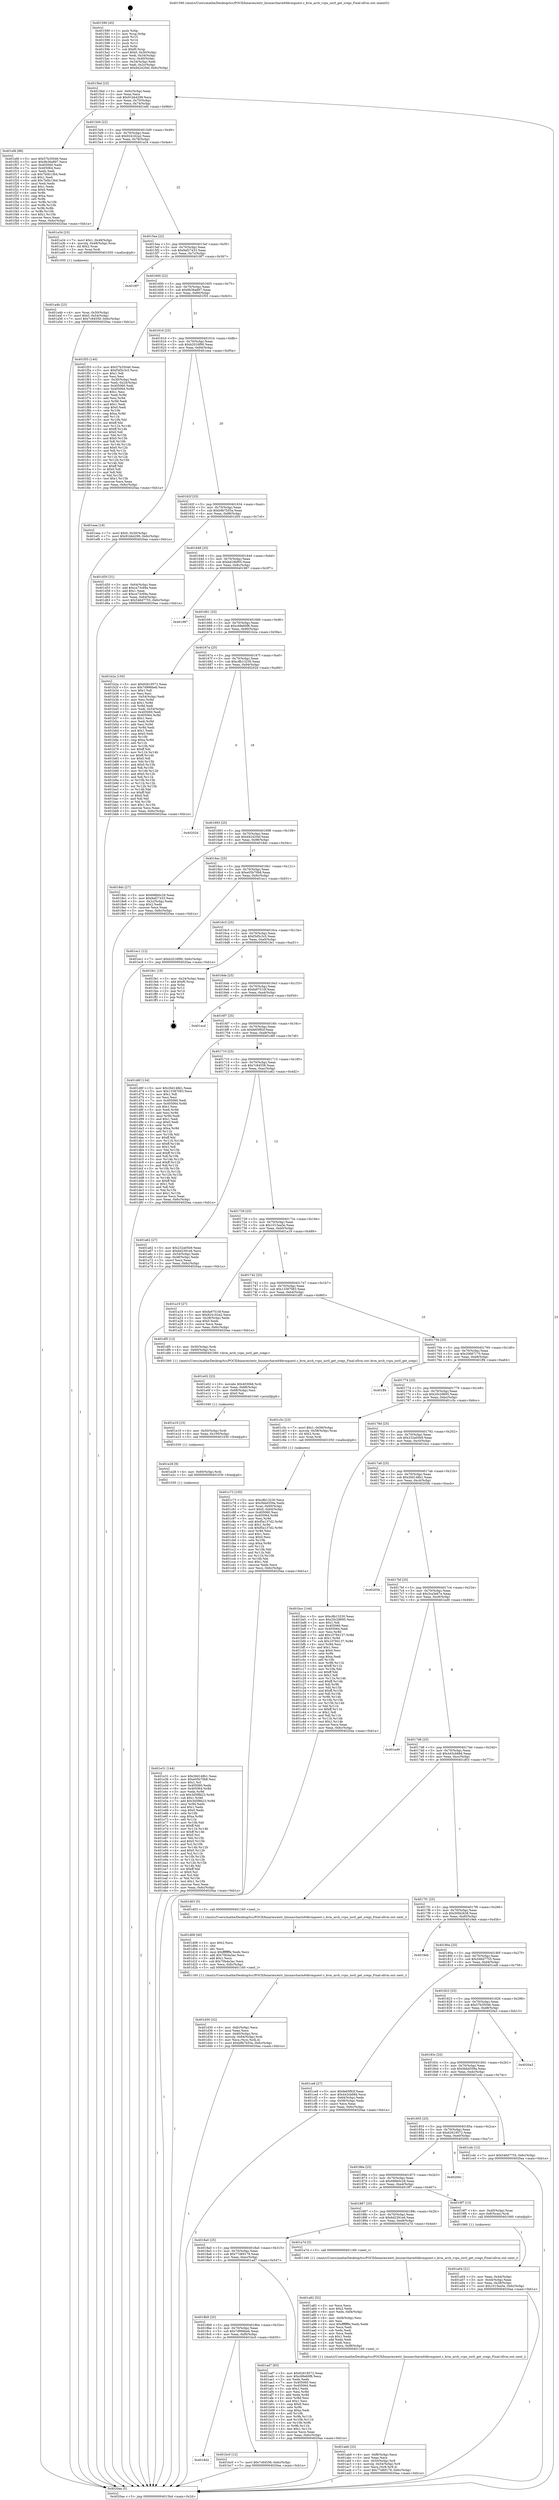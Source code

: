 digraph "0x401590" {
  label = "0x401590 (/mnt/c/Users/mathe/Desktop/tcc/POCII/binaries/extr_linuxarcharm64kvmguest.c_kvm_arch_vcpu_ioctl_get_sregs_Final-ollvm.out::main(0))"
  labelloc = "t"
  node[shape=record]

  Entry [label="",width=0.3,height=0.3,shape=circle,fillcolor=black,style=filled]
  "0x4015bd" [label="{
     0x4015bd [23]\l
     | [instrs]\l
     &nbsp;&nbsp;0x4015bd \<+3\>: mov -0x6c(%rbp),%eax\l
     &nbsp;&nbsp;0x4015c0 \<+2\>: mov %eax,%ecx\l
     &nbsp;&nbsp;0x4015c2 \<+6\>: sub $0x91bb4299,%ecx\l
     &nbsp;&nbsp;0x4015c8 \<+3\>: mov %eax,-0x70(%rbp)\l
     &nbsp;&nbsp;0x4015cb \<+3\>: mov %ecx,-0x74(%rbp)\l
     &nbsp;&nbsp;0x4015ce \<+6\>: je 0000000000401efd \<main+0x96d\>\l
  }"]
  "0x401efd" [label="{
     0x401efd [88]\l
     | [instrs]\l
     &nbsp;&nbsp;0x401efd \<+5\>: mov $0x57b35046,%eax\l
     &nbsp;&nbsp;0x401f02 \<+5\>: mov $0x9b36a897,%ecx\l
     &nbsp;&nbsp;0x401f07 \<+7\>: mov 0x405060,%edx\l
     &nbsp;&nbsp;0x401f0e \<+7\>: mov 0x405064,%esi\l
     &nbsp;&nbsp;0x401f15 \<+2\>: mov %edx,%edi\l
     &nbsp;&nbsp;0x401f17 \<+6\>: sub $0x7b0b13b4,%edi\l
     &nbsp;&nbsp;0x401f1d \<+3\>: sub $0x1,%edi\l
     &nbsp;&nbsp;0x401f20 \<+6\>: add $0x7b0b13b4,%edi\l
     &nbsp;&nbsp;0x401f26 \<+3\>: imul %edi,%edx\l
     &nbsp;&nbsp;0x401f29 \<+3\>: and $0x1,%edx\l
     &nbsp;&nbsp;0x401f2c \<+3\>: cmp $0x0,%edx\l
     &nbsp;&nbsp;0x401f2f \<+4\>: sete %r8b\l
     &nbsp;&nbsp;0x401f33 \<+3\>: cmp $0xa,%esi\l
     &nbsp;&nbsp;0x401f36 \<+4\>: setl %r9b\l
     &nbsp;&nbsp;0x401f3a \<+3\>: mov %r8b,%r10b\l
     &nbsp;&nbsp;0x401f3d \<+3\>: and %r9b,%r10b\l
     &nbsp;&nbsp;0x401f40 \<+3\>: xor %r9b,%r8b\l
     &nbsp;&nbsp;0x401f43 \<+3\>: or %r8b,%r10b\l
     &nbsp;&nbsp;0x401f46 \<+4\>: test $0x1,%r10b\l
     &nbsp;&nbsp;0x401f4a \<+3\>: cmovne %ecx,%eax\l
     &nbsp;&nbsp;0x401f4d \<+3\>: mov %eax,-0x6c(%rbp)\l
     &nbsp;&nbsp;0x401f50 \<+5\>: jmp 00000000004020aa \<main+0xb1a\>\l
  }"]
  "0x4015d4" [label="{
     0x4015d4 [22]\l
     | [instrs]\l
     &nbsp;&nbsp;0x4015d4 \<+5\>: jmp 00000000004015d9 \<main+0x49\>\l
     &nbsp;&nbsp;0x4015d9 \<+3\>: mov -0x70(%rbp),%eax\l
     &nbsp;&nbsp;0x4015dc \<+5\>: sub $0x924162a2,%eax\l
     &nbsp;&nbsp;0x4015e1 \<+3\>: mov %eax,-0x78(%rbp)\l
     &nbsp;&nbsp;0x4015e4 \<+6\>: je 0000000000401a34 \<main+0x4a4\>\l
  }"]
  Exit [label="",width=0.3,height=0.3,shape=circle,fillcolor=black,style=filled,peripheries=2]
  "0x401a34" [label="{
     0x401a34 [23]\l
     | [instrs]\l
     &nbsp;&nbsp;0x401a34 \<+7\>: movl $0x1,-0x48(%rbp)\l
     &nbsp;&nbsp;0x401a3b \<+4\>: movslq -0x48(%rbp),%rax\l
     &nbsp;&nbsp;0x401a3f \<+4\>: shl $0x2,%rax\l
     &nbsp;&nbsp;0x401a43 \<+3\>: mov %rax,%rdi\l
     &nbsp;&nbsp;0x401a46 \<+5\>: call 0000000000401050 \<malloc@plt\>\l
     | [calls]\l
     &nbsp;&nbsp;0x401050 \{1\} (unknown)\l
  }"]
  "0x4015ea" [label="{
     0x4015ea [22]\l
     | [instrs]\l
     &nbsp;&nbsp;0x4015ea \<+5\>: jmp 00000000004015ef \<main+0x5f\>\l
     &nbsp;&nbsp;0x4015ef \<+3\>: mov -0x70(%rbp),%eax\l
     &nbsp;&nbsp;0x4015f2 \<+5\>: sub $0x9af27433,%eax\l
     &nbsp;&nbsp;0x4015f7 \<+3\>: mov %eax,-0x7c(%rbp)\l
     &nbsp;&nbsp;0x4015fa \<+6\>: je 00000000004018f7 \<main+0x367\>\l
  }"]
  "0x401e31" [label="{
     0x401e31 [144]\l
     | [instrs]\l
     &nbsp;&nbsp;0x401e31 \<+5\>: mov $0x26d148b1,%eax\l
     &nbsp;&nbsp;0x401e36 \<+5\>: mov $0xe05b70b8,%esi\l
     &nbsp;&nbsp;0x401e3b \<+2\>: mov $0x1,%cl\l
     &nbsp;&nbsp;0x401e3d \<+7\>: mov 0x405060,%edx\l
     &nbsp;&nbsp;0x401e44 \<+8\>: mov 0x405064,%r8d\l
     &nbsp;&nbsp;0x401e4c \<+3\>: mov %edx,%r9d\l
     &nbsp;&nbsp;0x401e4f \<+7\>: sub $0x3d5f8b23,%r9d\l
     &nbsp;&nbsp;0x401e56 \<+4\>: sub $0x1,%r9d\l
     &nbsp;&nbsp;0x401e5a \<+7\>: add $0x3d5f8b23,%r9d\l
     &nbsp;&nbsp;0x401e61 \<+4\>: imul %r9d,%edx\l
     &nbsp;&nbsp;0x401e65 \<+3\>: and $0x1,%edx\l
     &nbsp;&nbsp;0x401e68 \<+3\>: cmp $0x0,%edx\l
     &nbsp;&nbsp;0x401e6b \<+4\>: sete %r10b\l
     &nbsp;&nbsp;0x401e6f \<+4\>: cmp $0xa,%r8d\l
     &nbsp;&nbsp;0x401e73 \<+4\>: setl %r11b\l
     &nbsp;&nbsp;0x401e77 \<+3\>: mov %r10b,%bl\l
     &nbsp;&nbsp;0x401e7a \<+3\>: xor $0xff,%bl\l
     &nbsp;&nbsp;0x401e7d \<+3\>: mov %r11b,%r14b\l
     &nbsp;&nbsp;0x401e80 \<+4\>: xor $0xff,%r14b\l
     &nbsp;&nbsp;0x401e84 \<+3\>: xor $0x0,%cl\l
     &nbsp;&nbsp;0x401e87 \<+3\>: mov %bl,%r15b\l
     &nbsp;&nbsp;0x401e8a \<+4\>: and $0x0,%r15b\l
     &nbsp;&nbsp;0x401e8e \<+3\>: and %cl,%r10b\l
     &nbsp;&nbsp;0x401e91 \<+3\>: mov %r14b,%r12b\l
     &nbsp;&nbsp;0x401e94 \<+4\>: and $0x0,%r12b\l
     &nbsp;&nbsp;0x401e98 \<+3\>: and %cl,%r11b\l
     &nbsp;&nbsp;0x401e9b \<+3\>: or %r10b,%r15b\l
     &nbsp;&nbsp;0x401e9e \<+3\>: or %r11b,%r12b\l
     &nbsp;&nbsp;0x401ea1 \<+3\>: xor %r12b,%r15b\l
     &nbsp;&nbsp;0x401ea4 \<+3\>: or %r14b,%bl\l
     &nbsp;&nbsp;0x401ea7 \<+3\>: xor $0xff,%bl\l
     &nbsp;&nbsp;0x401eaa \<+3\>: or $0x0,%cl\l
     &nbsp;&nbsp;0x401ead \<+2\>: and %cl,%bl\l
     &nbsp;&nbsp;0x401eaf \<+3\>: or %bl,%r15b\l
     &nbsp;&nbsp;0x401eb2 \<+4\>: test $0x1,%r15b\l
     &nbsp;&nbsp;0x401eb6 \<+3\>: cmovne %esi,%eax\l
     &nbsp;&nbsp;0x401eb9 \<+3\>: mov %eax,-0x6c(%rbp)\l
     &nbsp;&nbsp;0x401ebc \<+5\>: jmp 00000000004020aa \<main+0xb1a\>\l
  }"]
  "0x4018f7" [label="{
     0x4018f7\l
  }", style=dashed]
  "0x401600" [label="{
     0x401600 [22]\l
     | [instrs]\l
     &nbsp;&nbsp;0x401600 \<+5\>: jmp 0000000000401605 \<main+0x75\>\l
     &nbsp;&nbsp;0x401605 \<+3\>: mov -0x70(%rbp),%eax\l
     &nbsp;&nbsp;0x401608 \<+5\>: sub $0x9b36a897,%eax\l
     &nbsp;&nbsp;0x40160d \<+3\>: mov %eax,-0x80(%rbp)\l
     &nbsp;&nbsp;0x401610 \<+6\>: je 0000000000401f55 \<main+0x9c5\>\l
  }"]
  "0x401e28" [label="{
     0x401e28 [9]\l
     | [instrs]\l
     &nbsp;&nbsp;0x401e28 \<+4\>: mov -0x60(%rbp),%rdi\l
     &nbsp;&nbsp;0x401e2c \<+5\>: call 0000000000401030 \<free@plt\>\l
     | [calls]\l
     &nbsp;&nbsp;0x401030 \{1\} (unknown)\l
  }"]
  "0x401f55" [label="{
     0x401f55 [140]\l
     | [instrs]\l
     &nbsp;&nbsp;0x401f55 \<+5\>: mov $0x57b35046,%eax\l
     &nbsp;&nbsp;0x401f5a \<+5\>: mov $0xf3d5c3c5,%ecx\l
     &nbsp;&nbsp;0x401f5f \<+2\>: mov $0x1,%dl\l
     &nbsp;&nbsp;0x401f61 \<+2\>: xor %esi,%esi\l
     &nbsp;&nbsp;0x401f63 \<+3\>: mov -0x30(%rbp),%edi\l
     &nbsp;&nbsp;0x401f66 \<+3\>: mov %edi,-0x24(%rbp)\l
     &nbsp;&nbsp;0x401f69 \<+7\>: mov 0x405060,%edi\l
     &nbsp;&nbsp;0x401f70 \<+8\>: mov 0x405064,%r8d\l
     &nbsp;&nbsp;0x401f78 \<+3\>: sub $0x1,%esi\l
     &nbsp;&nbsp;0x401f7b \<+3\>: mov %edi,%r9d\l
     &nbsp;&nbsp;0x401f7e \<+3\>: add %esi,%r9d\l
     &nbsp;&nbsp;0x401f81 \<+4\>: imul %r9d,%edi\l
     &nbsp;&nbsp;0x401f85 \<+3\>: and $0x1,%edi\l
     &nbsp;&nbsp;0x401f88 \<+3\>: cmp $0x0,%edi\l
     &nbsp;&nbsp;0x401f8b \<+4\>: sete %r10b\l
     &nbsp;&nbsp;0x401f8f \<+4\>: cmp $0xa,%r8d\l
     &nbsp;&nbsp;0x401f93 \<+4\>: setl %r11b\l
     &nbsp;&nbsp;0x401f97 \<+3\>: mov %r10b,%bl\l
     &nbsp;&nbsp;0x401f9a \<+3\>: xor $0xff,%bl\l
     &nbsp;&nbsp;0x401f9d \<+3\>: mov %r11b,%r14b\l
     &nbsp;&nbsp;0x401fa0 \<+4\>: xor $0xff,%r14b\l
     &nbsp;&nbsp;0x401fa4 \<+3\>: xor $0x0,%dl\l
     &nbsp;&nbsp;0x401fa7 \<+3\>: mov %bl,%r15b\l
     &nbsp;&nbsp;0x401faa \<+4\>: and $0x0,%r15b\l
     &nbsp;&nbsp;0x401fae \<+3\>: and %dl,%r10b\l
     &nbsp;&nbsp;0x401fb1 \<+3\>: mov %r14b,%r12b\l
     &nbsp;&nbsp;0x401fb4 \<+4\>: and $0x0,%r12b\l
     &nbsp;&nbsp;0x401fb8 \<+3\>: and %dl,%r11b\l
     &nbsp;&nbsp;0x401fbb \<+3\>: or %r10b,%r15b\l
     &nbsp;&nbsp;0x401fbe \<+3\>: or %r11b,%r12b\l
     &nbsp;&nbsp;0x401fc1 \<+3\>: xor %r12b,%r15b\l
     &nbsp;&nbsp;0x401fc4 \<+3\>: or %r14b,%bl\l
     &nbsp;&nbsp;0x401fc7 \<+3\>: xor $0xff,%bl\l
     &nbsp;&nbsp;0x401fca \<+3\>: or $0x0,%dl\l
     &nbsp;&nbsp;0x401fcd \<+2\>: and %dl,%bl\l
     &nbsp;&nbsp;0x401fcf \<+3\>: or %bl,%r15b\l
     &nbsp;&nbsp;0x401fd2 \<+4\>: test $0x1,%r15b\l
     &nbsp;&nbsp;0x401fd6 \<+3\>: cmovne %ecx,%eax\l
     &nbsp;&nbsp;0x401fd9 \<+3\>: mov %eax,-0x6c(%rbp)\l
     &nbsp;&nbsp;0x401fdc \<+5\>: jmp 00000000004020aa \<main+0xb1a\>\l
  }"]
  "0x401616" [label="{
     0x401616 [25]\l
     | [instrs]\l
     &nbsp;&nbsp;0x401616 \<+5\>: jmp 000000000040161b \<main+0x8b\>\l
     &nbsp;&nbsp;0x40161b \<+3\>: mov -0x70(%rbp),%eax\l
     &nbsp;&nbsp;0x40161e \<+5\>: sub $0xb2016f90,%eax\l
     &nbsp;&nbsp;0x401623 \<+6\>: mov %eax,-0x84(%rbp)\l
     &nbsp;&nbsp;0x401629 \<+6\>: je 0000000000401eea \<main+0x95a\>\l
  }"]
  "0x401e19" [label="{
     0x401e19 [15]\l
     | [instrs]\l
     &nbsp;&nbsp;0x401e19 \<+4\>: mov -0x50(%rbp),%rdi\l
     &nbsp;&nbsp;0x401e1d \<+6\>: mov %eax,-0x100(%rbp)\l
     &nbsp;&nbsp;0x401e23 \<+5\>: call 0000000000401030 \<free@plt\>\l
     | [calls]\l
     &nbsp;&nbsp;0x401030 \{1\} (unknown)\l
  }"]
  "0x401eea" [label="{
     0x401eea [19]\l
     | [instrs]\l
     &nbsp;&nbsp;0x401eea \<+7\>: movl $0x0,-0x30(%rbp)\l
     &nbsp;&nbsp;0x401ef1 \<+7\>: movl $0x91bb4299,-0x6c(%rbp)\l
     &nbsp;&nbsp;0x401ef8 \<+5\>: jmp 00000000004020aa \<main+0xb1a\>\l
  }"]
  "0x40162f" [label="{
     0x40162f [25]\l
     | [instrs]\l
     &nbsp;&nbsp;0x40162f \<+5\>: jmp 0000000000401634 \<main+0xa4\>\l
     &nbsp;&nbsp;0x401634 \<+3\>: mov -0x70(%rbp),%eax\l
     &nbsp;&nbsp;0x401637 \<+5\>: sub $0xb9b7b55a,%eax\l
     &nbsp;&nbsp;0x40163c \<+6\>: mov %eax,-0x88(%rbp)\l
     &nbsp;&nbsp;0x401642 \<+6\>: je 0000000000401d50 \<main+0x7c0\>\l
  }"]
  "0x401e02" [label="{
     0x401e02 [23]\l
     | [instrs]\l
     &nbsp;&nbsp;0x401e02 \<+10\>: movabs $0x4030b6,%rdi\l
     &nbsp;&nbsp;0x401e0c \<+3\>: mov %eax,-0x68(%rbp)\l
     &nbsp;&nbsp;0x401e0f \<+3\>: mov -0x68(%rbp),%esi\l
     &nbsp;&nbsp;0x401e12 \<+2\>: mov $0x0,%al\l
     &nbsp;&nbsp;0x401e14 \<+5\>: call 0000000000401040 \<printf@plt\>\l
     | [calls]\l
     &nbsp;&nbsp;0x401040 \{1\} (unknown)\l
  }"]
  "0x401d50" [label="{
     0x401d50 [31]\l
     | [instrs]\l
     &nbsp;&nbsp;0x401d50 \<+3\>: mov -0x64(%rbp),%eax\l
     &nbsp;&nbsp;0x401d53 \<+5\>: add $0xca73c69a,%eax\l
     &nbsp;&nbsp;0x401d58 \<+3\>: add $0x1,%eax\l
     &nbsp;&nbsp;0x401d5b \<+5\>: sub $0xca73c69a,%eax\l
     &nbsp;&nbsp;0x401d60 \<+3\>: mov %eax,-0x64(%rbp)\l
     &nbsp;&nbsp;0x401d63 \<+7\>: movl $0x546d7755,-0x6c(%rbp)\l
     &nbsp;&nbsp;0x401d6a \<+5\>: jmp 00000000004020aa \<main+0xb1a\>\l
  }"]
  "0x401648" [label="{
     0x401648 [25]\l
     | [instrs]\l
     &nbsp;&nbsp;0x401648 \<+5\>: jmp 000000000040164d \<main+0xbd\>\l
     &nbsp;&nbsp;0x40164d \<+3\>: mov -0x70(%rbp),%eax\l
     &nbsp;&nbsp;0x401650 \<+5\>: sub $0xbd18bf05,%eax\l
     &nbsp;&nbsp;0x401655 \<+6\>: mov %eax,-0x8c(%rbp)\l
     &nbsp;&nbsp;0x40165b \<+6\>: je 0000000000401987 \<main+0x3f7\>\l
  }"]
  "0x401d30" [label="{
     0x401d30 [32]\l
     | [instrs]\l
     &nbsp;&nbsp;0x401d30 \<+6\>: mov -0xfc(%rbp),%ecx\l
     &nbsp;&nbsp;0x401d36 \<+3\>: imul %eax,%ecx\l
     &nbsp;&nbsp;0x401d39 \<+4\>: mov -0x60(%rbp),%rsi\l
     &nbsp;&nbsp;0x401d3d \<+4\>: movslq -0x64(%rbp),%rdi\l
     &nbsp;&nbsp;0x401d41 \<+3\>: mov %ecx,(%rsi,%rdi,4)\l
     &nbsp;&nbsp;0x401d44 \<+7\>: movl $0xb9b7b55a,-0x6c(%rbp)\l
     &nbsp;&nbsp;0x401d4b \<+5\>: jmp 00000000004020aa \<main+0xb1a\>\l
  }"]
  "0x401987" [label="{
     0x401987\l
  }", style=dashed]
  "0x401661" [label="{
     0x401661 [25]\l
     | [instrs]\l
     &nbsp;&nbsp;0x401661 \<+5\>: jmp 0000000000401666 \<main+0xd6\>\l
     &nbsp;&nbsp;0x401666 \<+3\>: mov -0x70(%rbp),%eax\l
     &nbsp;&nbsp;0x401669 \<+5\>: sub $0xc69e60f8,%eax\l
     &nbsp;&nbsp;0x40166e \<+6\>: mov %eax,-0x90(%rbp)\l
     &nbsp;&nbsp;0x401674 \<+6\>: je 0000000000401b2a \<main+0x59a\>\l
  }"]
  "0x401d08" [label="{
     0x401d08 [40]\l
     | [instrs]\l
     &nbsp;&nbsp;0x401d08 \<+5\>: mov $0x2,%ecx\l
     &nbsp;&nbsp;0x401d0d \<+1\>: cltd\l
     &nbsp;&nbsp;0x401d0e \<+2\>: idiv %ecx\l
     &nbsp;&nbsp;0x401d10 \<+6\>: imul $0xfffffffe,%edx,%ecx\l
     &nbsp;&nbsp;0x401d16 \<+6\>: add $0x70b4a3ac,%ecx\l
     &nbsp;&nbsp;0x401d1c \<+3\>: add $0x1,%ecx\l
     &nbsp;&nbsp;0x401d1f \<+6\>: sub $0x70b4a3ac,%ecx\l
     &nbsp;&nbsp;0x401d25 \<+6\>: mov %ecx,-0xfc(%rbp)\l
     &nbsp;&nbsp;0x401d2b \<+5\>: call 0000000000401160 \<next_i\>\l
     | [calls]\l
     &nbsp;&nbsp;0x401160 \{1\} (/mnt/c/Users/mathe/Desktop/tcc/POCII/binaries/extr_linuxarcharm64kvmguest.c_kvm_arch_vcpu_ioctl_get_sregs_Final-ollvm.out::next_i)\l
  }"]
  "0x401b2a" [label="{
     0x401b2a [150]\l
     | [instrs]\l
     &nbsp;&nbsp;0x401b2a \<+5\>: mov $0x62619572,%eax\l
     &nbsp;&nbsp;0x401b2f \<+5\>: mov $0x7d996beb,%ecx\l
     &nbsp;&nbsp;0x401b34 \<+2\>: mov $0x1,%dl\l
     &nbsp;&nbsp;0x401b36 \<+2\>: xor %esi,%esi\l
     &nbsp;&nbsp;0x401b38 \<+3\>: mov -0x54(%rbp),%edi\l
     &nbsp;&nbsp;0x401b3b \<+3\>: mov %esi,%r8d\l
     &nbsp;&nbsp;0x401b3e \<+4\>: sub $0x1,%r8d\l
     &nbsp;&nbsp;0x401b42 \<+3\>: sub %r8d,%edi\l
     &nbsp;&nbsp;0x401b45 \<+3\>: mov %edi,-0x54(%rbp)\l
     &nbsp;&nbsp;0x401b48 \<+7\>: mov 0x405060,%edi\l
     &nbsp;&nbsp;0x401b4f \<+8\>: mov 0x405064,%r8d\l
     &nbsp;&nbsp;0x401b57 \<+3\>: sub $0x1,%esi\l
     &nbsp;&nbsp;0x401b5a \<+3\>: mov %edi,%r9d\l
     &nbsp;&nbsp;0x401b5d \<+3\>: add %esi,%r9d\l
     &nbsp;&nbsp;0x401b60 \<+4\>: imul %r9d,%edi\l
     &nbsp;&nbsp;0x401b64 \<+3\>: and $0x1,%edi\l
     &nbsp;&nbsp;0x401b67 \<+3\>: cmp $0x0,%edi\l
     &nbsp;&nbsp;0x401b6a \<+4\>: sete %r10b\l
     &nbsp;&nbsp;0x401b6e \<+4\>: cmp $0xa,%r8d\l
     &nbsp;&nbsp;0x401b72 \<+4\>: setl %r11b\l
     &nbsp;&nbsp;0x401b76 \<+3\>: mov %r10b,%bl\l
     &nbsp;&nbsp;0x401b79 \<+3\>: xor $0xff,%bl\l
     &nbsp;&nbsp;0x401b7c \<+3\>: mov %r11b,%r14b\l
     &nbsp;&nbsp;0x401b7f \<+4\>: xor $0xff,%r14b\l
     &nbsp;&nbsp;0x401b83 \<+3\>: xor $0x0,%dl\l
     &nbsp;&nbsp;0x401b86 \<+3\>: mov %bl,%r15b\l
     &nbsp;&nbsp;0x401b89 \<+4\>: and $0x0,%r15b\l
     &nbsp;&nbsp;0x401b8d \<+3\>: and %dl,%r10b\l
     &nbsp;&nbsp;0x401b90 \<+3\>: mov %r14b,%r12b\l
     &nbsp;&nbsp;0x401b93 \<+4\>: and $0x0,%r12b\l
     &nbsp;&nbsp;0x401b97 \<+3\>: and %dl,%r11b\l
     &nbsp;&nbsp;0x401b9a \<+3\>: or %r10b,%r15b\l
     &nbsp;&nbsp;0x401b9d \<+3\>: or %r11b,%r12b\l
     &nbsp;&nbsp;0x401ba0 \<+3\>: xor %r12b,%r15b\l
     &nbsp;&nbsp;0x401ba3 \<+3\>: or %r14b,%bl\l
     &nbsp;&nbsp;0x401ba6 \<+3\>: xor $0xff,%bl\l
     &nbsp;&nbsp;0x401ba9 \<+3\>: or $0x0,%dl\l
     &nbsp;&nbsp;0x401bac \<+2\>: and %dl,%bl\l
     &nbsp;&nbsp;0x401bae \<+3\>: or %bl,%r15b\l
     &nbsp;&nbsp;0x401bb1 \<+4\>: test $0x1,%r15b\l
     &nbsp;&nbsp;0x401bb5 \<+3\>: cmovne %ecx,%eax\l
     &nbsp;&nbsp;0x401bb8 \<+3\>: mov %eax,-0x6c(%rbp)\l
     &nbsp;&nbsp;0x401bbb \<+5\>: jmp 00000000004020aa \<main+0xb1a\>\l
  }"]
  "0x40167a" [label="{
     0x40167a [25]\l
     | [instrs]\l
     &nbsp;&nbsp;0x40167a \<+5\>: jmp 000000000040167f \<main+0xef\>\l
     &nbsp;&nbsp;0x40167f \<+3\>: mov -0x70(%rbp),%eax\l
     &nbsp;&nbsp;0x401682 \<+5\>: sub $0xc8b13230,%eax\l
     &nbsp;&nbsp;0x401687 \<+6\>: mov %eax,-0x94(%rbp)\l
     &nbsp;&nbsp;0x40168d \<+6\>: je 000000000040202d \<main+0xa9d\>\l
  }"]
  "0x401c73" [label="{
     0x401c73 [105]\l
     | [instrs]\l
     &nbsp;&nbsp;0x401c73 \<+5\>: mov $0xc8b13230,%ecx\l
     &nbsp;&nbsp;0x401c78 \<+5\>: mov $0x5bbd359a,%edx\l
     &nbsp;&nbsp;0x401c7d \<+4\>: mov %rax,-0x60(%rbp)\l
     &nbsp;&nbsp;0x401c81 \<+7\>: movl $0x0,-0x64(%rbp)\l
     &nbsp;&nbsp;0x401c88 \<+7\>: mov 0x405060,%esi\l
     &nbsp;&nbsp;0x401c8f \<+8\>: mov 0x405064,%r8d\l
     &nbsp;&nbsp;0x401c97 \<+3\>: mov %esi,%r9d\l
     &nbsp;&nbsp;0x401c9a \<+7\>: add $0xf5a137d2,%r9d\l
     &nbsp;&nbsp;0x401ca1 \<+4\>: sub $0x1,%r9d\l
     &nbsp;&nbsp;0x401ca5 \<+7\>: sub $0xf5a137d2,%r9d\l
     &nbsp;&nbsp;0x401cac \<+4\>: imul %r9d,%esi\l
     &nbsp;&nbsp;0x401cb0 \<+3\>: and $0x1,%esi\l
     &nbsp;&nbsp;0x401cb3 \<+3\>: cmp $0x0,%esi\l
     &nbsp;&nbsp;0x401cb6 \<+4\>: sete %r10b\l
     &nbsp;&nbsp;0x401cba \<+4\>: cmp $0xa,%r8d\l
     &nbsp;&nbsp;0x401cbe \<+4\>: setl %r11b\l
     &nbsp;&nbsp;0x401cc2 \<+3\>: mov %r10b,%bl\l
     &nbsp;&nbsp;0x401cc5 \<+3\>: and %r11b,%bl\l
     &nbsp;&nbsp;0x401cc8 \<+3\>: xor %r11b,%r10b\l
     &nbsp;&nbsp;0x401ccb \<+3\>: or %r10b,%bl\l
     &nbsp;&nbsp;0x401cce \<+3\>: test $0x1,%bl\l
     &nbsp;&nbsp;0x401cd1 \<+3\>: cmovne %edx,%ecx\l
     &nbsp;&nbsp;0x401cd4 \<+3\>: mov %ecx,-0x6c(%rbp)\l
     &nbsp;&nbsp;0x401cd7 \<+5\>: jmp 00000000004020aa \<main+0xb1a\>\l
  }"]
  "0x40202d" [label="{
     0x40202d\l
  }", style=dashed]
  "0x401693" [label="{
     0x401693 [25]\l
     | [instrs]\l
     &nbsp;&nbsp;0x401693 \<+5\>: jmp 0000000000401698 \<main+0x108\>\l
     &nbsp;&nbsp;0x401698 \<+3\>: mov -0x70(%rbp),%eax\l
     &nbsp;&nbsp;0x40169b \<+5\>: sub $0xd42420ef,%eax\l
     &nbsp;&nbsp;0x4016a0 \<+6\>: mov %eax,-0x98(%rbp)\l
     &nbsp;&nbsp;0x4016a6 \<+6\>: je 00000000004018dc \<main+0x34c\>\l
  }"]
  "0x4018d2" [label="{
     0x4018d2\l
  }", style=dashed]
  "0x4018dc" [label="{
     0x4018dc [27]\l
     | [instrs]\l
     &nbsp;&nbsp;0x4018dc \<+5\>: mov $0x688b0c28,%eax\l
     &nbsp;&nbsp;0x4018e1 \<+5\>: mov $0x9af27433,%ecx\l
     &nbsp;&nbsp;0x4018e6 \<+3\>: mov -0x2c(%rbp),%edx\l
     &nbsp;&nbsp;0x4018e9 \<+3\>: cmp $0x2,%edx\l
     &nbsp;&nbsp;0x4018ec \<+3\>: cmovne %ecx,%eax\l
     &nbsp;&nbsp;0x4018ef \<+3\>: mov %eax,-0x6c(%rbp)\l
     &nbsp;&nbsp;0x4018f2 \<+5\>: jmp 00000000004020aa \<main+0xb1a\>\l
  }"]
  "0x4016ac" [label="{
     0x4016ac [25]\l
     | [instrs]\l
     &nbsp;&nbsp;0x4016ac \<+5\>: jmp 00000000004016b1 \<main+0x121\>\l
     &nbsp;&nbsp;0x4016b1 \<+3\>: mov -0x70(%rbp),%eax\l
     &nbsp;&nbsp;0x4016b4 \<+5\>: sub $0xe05b70b8,%eax\l
     &nbsp;&nbsp;0x4016b9 \<+6\>: mov %eax,-0x9c(%rbp)\l
     &nbsp;&nbsp;0x4016bf \<+6\>: je 0000000000401ec1 \<main+0x931\>\l
  }"]
  "0x4020aa" [label="{
     0x4020aa [5]\l
     | [instrs]\l
     &nbsp;&nbsp;0x4020aa \<+5\>: jmp 00000000004015bd \<main+0x2d\>\l
  }"]
  "0x401590" [label="{
     0x401590 [45]\l
     | [instrs]\l
     &nbsp;&nbsp;0x401590 \<+1\>: push %rbp\l
     &nbsp;&nbsp;0x401591 \<+3\>: mov %rsp,%rbp\l
     &nbsp;&nbsp;0x401594 \<+2\>: push %r15\l
     &nbsp;&nbsp;0x401596 \<+2\>: push %r14\l
     &nbsp;&nbsp;0x401598 \<+2\>: push %r12\l
     &nbsp;&nbsp;0x40159a \<+1\>: push %rbx\l
     &nbsp;&nbsp;0x40159b \<+7\>: sub $0xf0,%rsp\l
     &nbsp;&nbsp;0x4015a2 \<+7\>: movl $0x0,-0x30(%rbp)\l
     &nbsp;&nbsp;0x4015a9 \<+3\>: mov %edi,-0x34(%rbp)\l
     &nbsp;&nbsp;0x4015ac \<+4\>: mov %rsi,-0x40(%rbp)\l
     &nbsp;&nbsp;0x4015b0 \<+3\>: mov -0x34(%rbp),%edi\l
     &nbsp;&nbsp;0x4015b3 \<+3\>: mov %edi,-0x2c(%rbp)\l
     &nbsp;&nbsp;0x4015b6 \<+7\>: movl $0xd42420ef,-0x6c(%rbp)\l
  }"]
  "0x401bc0" [label="{
     0x401bc0 [12]\l
     | [instrs]\l
     &nbsp;&nbsp;0x401bc0 \<+7\>: movl $0x7c84558,-0x6c(%rbp)\l
     &nbsp;&nbsp;0x401bc7 \<+5\>: jmp 00000000004020aa \<main+0xb1a\>\l
  }"]
  "0x401ec1" [label="{
     0x401ec1 [12]\l
     | [instrs]\l
     &nbsp;&nbsp;0x401ec1 \<+7\>: movl $0xb2016f90,-0x6c(%rbp)\l
     &nbsp;&nbsp;0x401ec8 \<+5\>: jmp 00000000004020aa \<main+0xb1a\>\l
  }"]
  "0x4016c5" [label="{
     0x4016c5 [25]\l
     | [instrs]\l
     &nbsp;&nbsp;0x4016c5 \<+5\>: jmp 00000000004016ca \<main+0x13a\>\l
     &nbsp;&nbsp;0x4016ca \<+3\>: mov -0x70(%rbp),%eax\l
     &nbsp;&nbsp;0x4016cd \<+5\>: sub $0xf3d5c3c5,%eax\l
     &nbsp;&nbsp;0x4016d2 \<+6\>: mov %eax,-0xa0(%rbp)\l
     &nbsp;&nbsp;0x4016d8 \<+6\>: je 0000000000401fe1 \<main+0xa51\>\l
  }"]
  "0x4018b9" [label="{
     0x4018b9 [25]\l
     | [instrs]\l
     &nbsp;&nbsp;0x4018b9 \<+5\>: jmp 00000000004018be \<main+0x32e\>\l
     &nbsp;&nbsp;0x4018be \<+3\>: mov -0x70(%rbp),%eax\l
     &nbsp;&nbsp;0x4018c1 \<+5\>: sub $0x7d996beb,%eax\l
     &nbsp;&nbsp;0x4018c6 \<+6\>: mov %eax,-0xf0(%rbp)\l
     &nbsp;&nbsp;0x4018cc \<+6\>: je 0000000000401bc0 \<main+0x630\>\l
  }"]
  "0x401fe1" [label="{
     0x401fe1 [19]\l
     | [instrs]\l
     &nbsp;&nbsp;0x401fe1 \<+3\>: mov -0x24(%rbp),%eax\l
     &nbsp;&nbsp;0x401fe4 \<+7\>: add $0xf0,%rsp\l
     &nbsp;&nbsp;0x401feb \<+1\>: pop %rbx\l
     &nbsp;&nbsp;0x401fec \<+2\>: pop %r12\l
     &nbsp;&nbsp;0x401fee \<+2\>: pop %r14\l
     &nbsp;&nbsp;0x401ff0 \<+2\>: pop %r15\l
     &nbsp;&nbsp;0x401ff2 \<+1\>: pop %rbp\l
     &nbsp;&nbsp;0x401ff3 \<+1\>: ret\l
  }"]
  "0x4016de" [label="{
     0x4016de [25]\l
     | [instrs]\l
     &nbsp;&nbsp;0x4016de \<+5\>: jmp 00000000004016e3 \<main+0x153\>\l
     &nbsp;&nbsp;0x4016e3 \<+3\>: mov -0x70(%rbp),%eax\l
     &nbsp;&nbsp;0x4016e6 \<+5\>: sub $0xfa97510f,%eax\l
     &nbsp;&nbsp;0x4016eb \<+6\>: mov %eax,-0xa4(%rbp)\l
     &nbsp;&nbsp;0x4016f1 \<+6\>: je 0000000000401ecd \<main+0x93d\>\l
  }"]
  "0x401ad7" [label="{
     0x401ad7 [83]\l
     | [instrs]\l
     &nbsp;&nbsp;0x401ad7 \<+5\>: mov $0x62619572,%eax\l
     &nbsp;&nbsp;0x401adc \<+5\>: mov $0xc69e60f8,%ecx\l
     &nbsp;&nbsp;0x401ae1 \<+2\>: xor %edx,%edx\l
     &nbsp;&nbsp;0x401ae3 \<+7\>: mov 0x405060,%esi\l
     &nbsp;&nbsp;0x401aea \<+7\>: mov 0x405064,%edi\l
     &nbsp;&nbsp;0x401af1 \<+3\>: sub $0x1,%edx\l
     &nbsp;&nbsp;0x401af4 \<+3\>: mov %esi,%r8d\l
     &nbsp;&nbsp;0x401af7 \<+3\>: add %edx,%r8d\l
     &nbsp;&nbsp;0x401afa \<+4\>: imul %r8d,%esi\l
     &nbsp;&nbsp;0x401afe \<+3\>: and $0x1,%esi\l
     &nbsp;&nbsp;0x401b01 \<+3\>: cmp $0x0,%esi\l
     &nbsp;&nbsp;0x401b04 \<+4\>: sete %r9b\l
     &nbsp;&nbsp;0x401b08 \<+3\>: cmp $0xa,%edi\l
     &nbsp;&nbsp;0x401b0b \<+4\>: setl %r10b\l
     &nbsp;&nbsp;0x401b0f \<+3\>: mov %r9b,%r11b\l
     &nbsp;&nbsp;0x401b12 \<+3\>: and %r10b,%r11b\l
     &nbsp;&nbsp;0x401b15 \<+3\>: xor %r10b,%r9b\l
     &nbsp;&nbsp;0x401b18 \<+3\>: or %r9b,%r11b\l
     &nbsp;&nbsp;0x401b1b \<+4\>: test $0x1,%r11b\l
     &nbsp;&nbsp;0x401b1f \<+3\>: cmovne %ecx,%eax\l
     &nbsp;&nbsp;0x401b22 \<+3\>: mov %eax,-0x6c(%rbp)\l
     &nbsp;&nbsp;0x401b25 \<+5\>: jmp 00000000004020aa \<main+0xb1a\>\l
  }"]
  "0x401ecd" [label="{
     0x401ecd\l
  }", style=dashed]
  "0x4016f7" [label="{
     0x4016f7 [25]\l
     | [instrs]\l
     &nbsp;&nbsp;0x4016f7 \<+5\>: jmp 00000000004016fc \<main+0x16c\>\l
     &nbsp;&nbsp;0x4016fc \<+3\>: mov -0x70(%rbp),%eax\l
     &nbsp;&nbsp;0x4016ff \<+5\>: sub $0xfe65f92f,%eax\l
     &nbsp;&nbsp;0x401704 \<+6\>: mov %eax,-0xa8(%rbp)\l
     &nbsp;&nbsp;0x40170a \<+6\>: je 0000000000401d6f \<main+0x7df\>\l
  }"]
  "0x401ab6" [label="{
     0x401ab6 [33]\l
     | [instrs]\l
     &nbsp;&nbsp;0x401ab6 \<+6\>: mov -0xf8(%rbp),%ecx\l
     &nbsp;&nbsp;0x401abc \<+3\>: imul %eax,%ecx\l
     &nbsp;&nbsp;0x401abf \<+4\>: mov -0x50(%rbp),%r8\l
     &nbsp;&nbsp;0x401ac3 \<+4\>: movslq -0x54(%rbp),%r9\l
     &nbsp;&nbsp;0x401ac7 \<+4\>: mov %ecx,(%r8,%r9,4)\l
     &nbsp;&nbsp;0x401acb \<+7\>: movl $0x77d69179,-0x6c(%rbp)\l
     &nbsp;&nbsp;0x401ad2 \<+5\>: jmp 00000000004020aa \<main+0xb1a\>\l
  }"]
  "0x401d6f" [label="{
     0x401d6f [134]\l
     | [instrs]\l
     &nbsp;&nbsp;0x401d6f \<+5\>: mov $0x26d148b1,%eax\l
     &nbsp;&nbsp;0x401d74 \<+5\>: mov $0x13387083,%ecx\l
     &nbsp;&nbsp;0x401d79 \<+2\>: mov $0x1,%dl\l
     &nbsp;&nbsp;0x401d7b \<+2\>: xor %esi,%esi\l
     &nbsp;&nbsp;0x401d7d \<+7\>: mov 0x405060,%edi\l
     &nbsp;&nbsp;0x401d84 \<+8\>: mov 0x405064,%r8d\l
     &nbsp;&nbsp;0x401d8c \<+3\>: sub $0x1,%esi\l
     &nbsp;&nbsp;0x401d8f \<+3\>: mov %edi,%r9d\l
     &nbsp;&nbsp;0x401d92 \<+3\>: add %esi,%r9d\l
     &nbsp;&nbsp;0x401d95 \<+4\>: imul %r9d,%edi\l
     &nbsp;&nbsp;0x401d99 \<+3\>: and $0x1,%edi\l
     &nbsp;&nbsp;0x401d9c \<+3\>: cmp $0x0,%edi\l
     &nbsp;&nbsp;0x401d9f \<+4\>: sete %r10b\l
     &nbsp;&nbsp;0x401da3 \<+4\>: cmp $0xa,%r8d\l
     &nbsp;&nbsp;0x401da7 \<+4\>: setl %r11b\l
     &nbsp;&nbsp;0x401dab \<+3\>: mov %r10b,%bl\l
     &nbsp;&nbsp;0x401dae \<+3\>: xor $0xff,%bl\l
     &nbsp;&nbsp;0x401db1 \<+3\>: mov %r11b,%r14b\l
     &nbsp;&nbsp;0x401db4 \<+4\>: xor $0xff,%r14b\l
     &nbsp;&nbsp;0x401db8 \<+3\>: xor $0x1,%dl\l
     &nbsp;&nbsp;0x401dbb \<+3\>: mov %bl,%r15b\l
     &nbsp;&nbsp;0x401dbe \<+4\>: and $0xff,%r15b\l
     &nbsp;&nbsp;0x401dc2 \<+3\>: and %dl,%r10b\l
     &nbsp;&nbsp;0x401dc5 \<+3\>: mov %r14b,%r12b\l
     &nbsp;&nbsp;0x401dc8 \<+4\>: and $0xff,%r12b\l
     &nbsp;&nbsp;0x401dcc \<+3\>: and %dl,%r11b\l
     &nbsp;&nbsp;0x401dcf \<+3\>: or %r10b,%r15b\l
     &nbsp;&nbsp;0x401dd2 \<+3\>: or %r11b,%r12b\l
     &nbsp;&nbsp;0x401dd5 \<+3\>: xor %r12b,%r15b\l
     &nbsp;&nbsp;0x401dd8 \<+3\>: or %r14b,%bl\l
     &nbsp;&nbsp;0x401ddb \<+3\>: xor $0xff,%bl\l
     &nbsp;&nbsp;0x401dde \<+3\>: or $0x1,%dl\l
     &nbsp;&nbsp;0x401de1 \<+2\>: and %dl,%bl\l
     &nbsp;&nbsp;0x401de3 \<+3\>: or %bl,%r15b\l
     &nbsp;&nbsp;0x401de6 \<+4\>: test $0x1,%r15b\l
     &nbsp;&nbsp;0x401dea \<+3\>: cmovne %ecx,%eax\l
     &nbsp;&nbsp;0x401ded \<+3\>: mov %eax,-0x6c(%rbp)\l
     &nbsp;&nbsp;0x401df0 \<+5\>: jmp 00000000004020aa \<main+0xb1a\>\l
  }"]
  "0x401710" [label="{
     0x401710 [25]\l
     | [instrs]\l
     &nbsp;&nbsp;0x401710 \<+5\>: jmp 0000000000401715 \<main+0x185\>\l
     &nbsp;&nbsp;0x401715 \<+3\>: mov -0x70(%rbp),%eax\l
     &nbsp;&nbsp;0x401718 \<+5\>: sub $0x7c84558,%eax\l
     &nbsp;&nbsp;0x40171d \<+6\>: mov %eax,-0xac(%rbp)\l
     &nbsp;&nbsp;0x401723 \<+6\>: je 0000000000401a62 \<main+0x4d2\>\l
  }"]
  "0x401a82" [label="{
     0x401a82 [52]\l
     | [instrs]\l
     &nbsp;&nbsp;0x401a82 \<+2\>: xor %ecx,%ecx\l
     &nbsp;&nbsp;0x401a84 \<+5\>: mov $0x2,%edx\l
     &nbsp;&nbsp;0x401a89 \<+6\>: mov %edx,-0xf4(%rbp)\l
     &nbsp;&nbsp;0x401a8f \<+1\>: cltd\l
     &nbsp;&nbsp;0x401a90 \<+6\>: mov -0xf4(%rbp),%esi\l
     &nbsp;&nbsp;0x401a96 \<+2\>: idiv %esi\l
     &nbsp;&nbsp;0x401a98 \<+6\>: imul $0xfffffffe,%edx,%edx\l
     &nbsp;&nbsp;0x401a9e \<+2\>: mov %ecx,%edi\l
     &nbsp;&nbsp;0x401aa0 \<+2\>: sub %edx,%edi\l
     &nbsp;&nbsp;0x401aa2 \<+2\>: mov %ecx,%edx\l
     &nbsp;&nbsp;0x401aa4 \<+3\>: sub $0x1,%edx\l
     &nbsp;&nbsp;0x401aa7 \<+2\>: add %edx,%edi\l
     &nbsp;&nbsp;0x401aa9 \<+2\>: sub %edi,%ecx\l
     &nbsp;&nbsp;0x401aab \<+6\>: mov %ecx,-0xf8(%rbp)\l
     &nbsp;&nbsp;0x401ab1 \<+5\>: call 0000000000401160 \<next_i\>\l
     | [calls]\l
     &nbsp;&nbsp;0x401160 \{1\} (/mnt/c/Users/mathe/Desktop/tcc/POCII/binaries/extr_linuxarcharm64kvmguest.c_kvm_arch_vcpu_ioctl_get_sregs_Final-ollvm.out::next_i)\l
  }"]
  "0x401a62" [label="{
     0x401a62 [27]\l
     | [instrs]\l
     &nbsp;&nbsp;0x401a62 \<+5\>: mov $0x232a05b9,%eax\l
     &nbsp;&nbsp;0x401a67 \<+5\>: mov $0x6d2391e6,%ecx\l
     &nbsp;&nbsp;0x401a6c \<+3\>: mov -0x54(%rbp),%edx\l
     &nbsp;&nbsp;0x401a6f \<+3\>: cmp -0x48(%rbp),%edx\l
     &nbsp;&nbsp;0x401a72 \<+3\>: cmovl %ecx,%eax\l
     &nbsp;&nbsp;0x401a75 \<+3\>: mov %eax,-0x6c(%rbp)\l
     &nbsp;&nbsp;0x401a78 \<+5\>: jmp 00000000004020aa \<main+0xb1a\>\l
  }"]
  "0x401729" [label="{
     0x401729 [25]\l
     | [instrs]\l
     &nbsp;&nbsp;0x401729 \<+5\>: jmp 000000000040172e \<main+0x19e\>\l
     &nbsp;&nbsp;0x40172e \<+3\>: mov -0x70(%rbp),%eax\l
     &nbsp;&nbsp;0x401731 \<+5\>: sub $0x1015ea5e,%eax\l
     &nbsp;&nbsp;0x401736 \<+6\>: mov %eax,-0xb0(%rbp)\l
     &nbsp;&nbsp;0x40173c \<+6\>: je 0000000000401a19 \<main+0x489\>\l
  }"]
  "0x4018a0" [label="{
     0x4018a0 [25]\l
     | [instrs]\l
     &nbsp;&nbsp;0x4018a0 \<+5\>: jmp 00000000004018a5 \<main+0x315\>\l
     &nbsp;&nbsp;0x4018a5 \<+3\>: mov -0x70(%rbp),%eax\l
     &nbsp;&nbsp;0x4018a8 \<+5\>: sub $0x77d69179,%eax\l
     &nbsp;&nbsp;0x4018ad \<+6\>: mov %eax,-0xec(%rbp)\l
     &nbsp;&nbsp;0x4018b3 \<+6\>: je 0000000000401ad7 \<main+0x547\>\l
  }"]
  "0x401a19" [label="{
     0x401a19 [27]\l
     | [instrs]\l
     &nbsp;&nbsp;0x401a19 \<+5\>: mov $0xfa97510f,%eax\l
     &nbsp;&nbsp;0x401a1e \<+5\>: mov $0x924162a2,%ecx\l
     &nbsp;&nbsp;0x401a23 \<+3\>: mov -0x28(%rbp),%edx\l
     &nbsp;&nbsp;0x401a26 \<+3\>: cmp $0x0,%edx\l
     &nbsp;&nbsp;0x401a29 \<+3\>: cmove %ecx,%eax\l
     &nbsp;&nbsp;0x401a2c \<+3\>: mov %eax,-0x6c(%rbp)\l
     &nbsp;&nbsp;0x401a2f \<+5\>: jmp 00000000004020aa \<main+0xb1a\>\l
  }"]
  "0x401742" [label="{
     0x401742 [25]\l
     | [instrs]\l
     &nbsp;&nbsp;0x401742 \<+5\>: jmp 0000000000401747 \<main+0x1b7\>\l
     &nbsp;&nbsp;0x401747 \<+3\>: mov -0x70(%rbp),%eax\l
     &nbsp;&nbsp;0x40174a \<+5\>: sub $0x13387083,%eax\l
     &nbsp;&nbsp;0x40174f \<+6\>: mov %eax,-0xb4(%rbp)\l
     &nbsp;&nbsp;0x401755 \<+6\>: je 0000000000401df5 \<main+0x865\>\l
  }"]
  "0x401a7d" [label="{
     0x401a7d [5]\l
     | [instrs]\l
     &nbsp;&nbsp;0x401a7d \<+5\>: call 0000000000401160 \<next_i\>\l
     | [calls]\l
     &nbsp;&nbsp;0x401160 \{1\} (/mnt/c/Users/mathe/Desktop/tcc/POCII/binaries/extr_linuxarcharm64kvmguest.c_kvm_arch_vcpu_ioctl_get_sregs_Final-ollvm.out::next_i)\l
  }"]
  "0x401df5" [label="{
     0x401df5 [13]\l
     | [instrs]\l
     &nbsp;&nbsp;0x401df5 \<+4\>: mov -0x50(%rbp),%rdi\l
     &nbsp;&nbsp;0x401df9 \<+4\>: mov -0x60(%rbp),%rsi\l
     &nbsp;&nbsp;0x401dfd \<+5\>: call 0000000000401560 \<kvm_arch_vcpu_ioctl_get_sregs\>\l
     | [calls]\l
     &nbsp;&nbsp;0x401560 \{1\} (/mnt/c/Users/mathe/Desktop/tcc/POCII/binaries/extr_linuxarcharm64kvmguest.c_kvm_arch_vcpu_ioctl_get_sregs_Final-ollvm.out::kvm_arch_vcpu_ioctl_get_sregs)\l
  }"]
  "0x40175b" [label="{
     0x40175b [25]\l
     | [instrs]\l
     &nbsp;&nbsp;0x40175b \<+5\>: jmp 0000000000401760 \<main+0x1d0\>\l
     &nbsp;&nbsp;0x401760 \<+3\>: mov -0x70(%rbp),%eax\l
     &nbsp;&nbsp;0x401763 \<+5\>: sub $0x20687170,%eax\l
     &nbsp;&nbsp;0x401768 \<+6\>: mov %eax,-0xb8(%rbp)\l
     &nbsp;&nbsp;0x40176e \<+6\>: je 0000000000401ff4 \<main+0xa64\>\l
  }"]
  "0x401a4b" [label="{
     0x401a4b [23]\l
     | [instrs]\l
     &nbsp;&nbsp;0x401a4b \<+4\>: mov %rax,-0x50(%rbp)\l
     &nbsp;&nbsp;0x401a4f \<+7\>: movl $0x0,-0x54(%rbp)\l
     &nbsp;&nbsp;0x401a56 \<+7\>: movl $0x7c84558,-0x6c(%rbp)\l
     &nbsp;&nbsp;0x401a5d \<+5\>: jmp 00000000004020aa \<main+0xb1a\>\l
  }"]
  "0x401ff4" [label="{
     0x401ff4\l
  }", style=dashed]
  "0x401774" [label="{
     0x401774 [25]\l
     | [instrs]\l
     &nbsp;&nbsp;0x401774 \<+5\>: jmp 0000000000401779 \<main+0x1e9\>\l
     &nbsp;&nbsp;0x401779 \<+3\>: mov -0x70(%rbp),%eax\l
     &nbsp;&nbsp;0x40177c \<+5\>: sub $0x20c29695,%eax\l
     &nbsp;&nbsp;0x401781 \<+6\>: mov %eax,-0xbc(%rbp)\l
     &nbsp;&nbsp;0x401787 \<+6\>: je 0000000000401c5c \<main+0x6cc\>\l
  }"]
  "0x401a04" [label="{
     0x401a04 [21]\l
     | [instrs]\l
     &nbsp;&nbsp;0x401a04 \<+3\>: mov %eax,-0x44(%rbp)\l
     &nbsp;&nbsp;0x401a07 \<+3\>: mov -0x44(%rbp),%eax\l
     &nbsp;&nbsp;0x401a0a \<+3\>: mov %eax,-0x28(%rbp)\l
     &nbsp;&nbsp;0x401a0d \<+7\>: movl $0x1015ea5e,-0x6c(%rbp)\l
     &nbsp;&nbsp;0x401a14 \<+5\>: jmp 00000000004020aa \<main+0xb1a\>\l
  }"]
  "0x401c5c" [label="{
     0x401c5c [23]\l
     | [instrs]\l
     &nbsp;&nbsp;0x401c5c \<+7\>: movl $0x1,-0x58(%rbp)\l
     &nbsp;&nbsp;0x401c63 \<+4\>: movslq -0x58(%rbp),%rax\l
     &nbsp;&nbsp;0x401c67 \<+4\>: shl $0x2,%rax\l
     &nbsp;&nbsp;0x401c6b \<+3\>: mov %rax,%rdi\l
     &nbsp;&nbsp;0x401c6e \<+5\>: call 0000000000401050 \<malloc@plt\>\l
     | [calls]\l
     &nbsp;&nbsp;0x401050 \{1\} (unknown)\l
  }"]
  "0x40178d" [label="{
     0x40178d [25]\l
     | [instrs]\l
     &nbsp;&nbsp;0x40178d \<+5\>: jmp 0000000000401792 \<main+0x202\>\l
     &nbsp;&nbsp;0x401792 \<+3\>: mov -0x70(%rbp),%eax\l
     &nbsp;&nbsp;0x401795 \<+5\>: sub $0x232a05b9,%eax\l
     &nbsp;&nbsp;0x40179a \<+6\>: mov %eax,-0xc0(%rbp)\l
     &nbsp;&nbsp;0x4017a0 \<+6\>: je 0000000000401bcc \<main+0x63c\>\l
  }"]
  "0x401887" [label="{
     0x401887 [25]\l
     | [instrs]\l
     &nbsp;&nbsp;0x401887 \<+5\>: jmp 000000000040188c \<main+0x2fc\>\l
     &nbsp;&nbsp;0x40188c \<+3\>: mov -0x70(%rbp),%eax\l
     &nbsp;&nbsp;0x40188f \<+5\>: sub $0x6d2391e6,%eax\l
     &nbsp;&nbsp;0x401894 \<+6\>: mov %eax,-0xe8(%rbp)\l
     &nbsp;&nbsp;0x40189a \<+6\>: je 0000000000401a7d \<main+0x4ed\>\l
  }"]
  "0x401bcc" [label="{
     0x401bcc [144]\l
     | [instrs]\l
     &nbsp;&nbsp;0x401bcc \<+5\>: mov $0xc8b13230,%eax\l
     &nbsp;&nbsp;0x401bd1 \<+5\>: mov $0x20c29695,%ecx\l
     &nbsp;&nbsp;0x401bd6 \<+2\>: mov $0x1,%dl\l
     &nbsp;&nbsp;0x401bd8 \<+7\>: mov 0x405060,%esi\l
     &nbsp;&nbsp;0x401bdf \<+7\>: mov 0x405064,%edi\l
     &nbsp;&nbsp;0x401be6 \<+3\>: mov %esi,%r8d\l
     &nbsp;&nbsp;0x401be9 \<+7\>: add $0x10784137,%r8d\l
     &nbsp;&nbsp;0x401bf0 \<+4\>: sub $0x1,%r8d\l
     &nbsp;&nbsp;0x401bf4 \<+7\>: sub $0x10784137,%r8d\l
     &nbsp;&nbsp;0x401bfb \<+4\>: imul %r8d,%esi\l
     &nbsp;&nbsp;0x401bff \<+3\>: and $0x1,%esi\l
     &nbsp;&nbsp;0x401c02 \<+3\>: cmp $0x0,%esi\l
     &nbsp;&nbsp;0x401c05 \<+4\>: sete %r9b\l
     &nbsp;&nbsp;0x401c09 \<+3\>: cmp $0xa,%edi\l
     &nbsp;&nbsp;0x401c0c \<+4\>: setl %r10b\l
     &nbsp;&nbsp;0x401c10 \<+3\>: mov %r9b,%r11b\l
     &nbsp;&nbsp;0x401c13 \<+4\>: xor $0xff,%r11b\l
     &nbsp;&nbsp;0x401c17 \<+3\>: mov %r10b,%bl\l
     &nbsp;&nbsp;0x401c1a \<+3\>: xor $0xff,%bl\l
     &nbsp;&nbsp;0x401c1d \<+3\>: xor $0x1,%dl\l
     &nbsp;&nbsp;0x401c20 \<+3\>: mov %r11b,%r14b\l
     &nbsp;&nbsp;0x401c23 \<+4\>: and $0xff,%r14b\l
     &nbsp;&nbsp;0x401c27 \<+3\>: and %dl,%r9b\l
     &nbsp;&nbsp;0x401c2a \<+3\>: mov %bl,%r15b\l
     &nbsp;&nbsp;0x401c2d \<+4\>: and $0xff,%r15b\l
     &nbsp;&nbsp;0x401c31 \<+3\>: and %dl,%r10b\l
     &nbsp;&nbsp;0x401c34 \<+3\>: or %r9b,%r14b\l
     &nbsp;&nbsp;0x401c37 \<+3\>: or %r10b,%r15b\l
     &nbsp;&nbsp;0x401c3a \<+3\>: xor %r15b,%r14b\l
     &nbsp;&nbsp;0x401c3d \<+3\>: or %bl,%r11b\l
     &nbsp;&nbsp;0x401c40 \<+4\>: xor $0xff,%r11b\l
     &nbsp;&nbsp;0x401c44 \<+3\>: or $0x1,%dl\l
     &nbsp;&nbsp;0x401c47 \<+3\>: and %dl,%r11b\l
     &nbsp;&nbsp;0x401c4a \<+3\>: or %r11b,%r14b\l
     &nbsp;&nbsp;0x401c4d \<+4\>: test $0x1,%r14b\l
     &nbsp;&nbsp;0x401c51 \<+3\>: cmovne %ecx,%eax\l
     &nbsp;&nbsp;0x401c54 \<+3\>: mov %eax,-0x6c(%rbp)\l
     &nbsp;&nbsp;0x401c57 \<+5\>: jmp 00000000004020aa \<main+0xb1a\>\l
  }"]
  "0x4017a6" [label="{
     0x4017a6 [25]\l
     | [instrs]\l
     &nbsp;&nbsp;0x4017a6 \<+5\>: jmp 00000000004017ab \<main+0x21b\>\l
     &nbsp;&nbsp;0x4017ab \<+3\>: mov -0x70(%rbp),%eax\l
     &nbsp;&nbsp;0x4017ae \<+5\>: sub $0x26d148b1,%eax\l
     &nbsp;&nbsp;0x4017b3 \<+6\>: mov %eax,-0xc4(%rbp)\l
     &nbsp;&nbsp;0x4017b9 \<+6\>: je 000000000040205b \<main+0xacb\>\l
  }"]
  "0x4019f7" [label="{
     0x4019f7 [13]\l
     | [instrs]\l
     &nbsp;&nbsp;0x4019f7 \<+4\>: mov -0x40(%rbp),%rax\l
     &nbsp;&nbsp;0x4019fb \<+4\>: mov 0x8(%rax),%rdi\l
     &nbsp;&nbsp;0x4019ff \<+5\>: call 0000000000401060 \<atoi@plt\>\l
     | [calls]\l
     &nbsp;&nbsp;0x401060 \{1\} (unknown)\l
  }"]
  "0x40205b" [label="{
     0x40205b\l
  }", style=dashed]
  "0x4017bf" [label="{
     0x4017bf [25]\l
     | [instrs]\l
     &nbsp;&nbsp;0x4017bf \<+5\>: jmp 00000000004017c4 \<main+0x234\>\l
     &nbsp;&nbsp;0x4017c4 \<+3\>: mov -0x70(%rbp),%eax\l
     &nbsp;&nbsp;0x4017c7 \<+5\>: sub $0x3ca3e67e,%eax\l
     &nbsp;&nbsp;0x4017cc \<+6\>: mov %eax,-0xc8(%rbp)\l
     &nbsp;&nbsp;0x4017d2 \<+6\>: je 0000000000401ed9 \<main+0x949\>\l
  }"]
  "0x40186e" [label="{
     0x40186e [25]\l
     | [instrs]\l
     &nbsp;&nbsp;0x40186e \<+5\>: jmp 0000000000401873 \<main+0x2e3\>\l
     &nbsp;&nbsp;0x401873 \<+3\>: mov -0x70(%rbp),%eax\l
     &nbsp;&nbsp;0x401876 \<+5\>: sub $0x688b0c28,%eax\l
     &nbsp;&nbsp;0x40187b \<+6\>: mov %eax,-0xe4(%rbp)\l
     &nbsp;&nbsp;0x401881 \<+6\>: je 00000000004019f7 \<main+0x467\>\l
  }"]
  "0x401ed9" [label="{
     0x401ed9\l
  }", style=dashed]
  "0x4017d8" [label="{
     0x4017d8 [25]\l
     | [instrs]\l
     &nbsp;&nbsp;0x4017d8 \<+5\>: jmp 00000000004017dd \<main+0x24d\>\l
     &nbsp;&nbsp;0x4017dd \<+3\>: mov -0x70(%rbp),%eax\l
     &nbsp;&nbsp;0x4017e0 \<+5\>: sub $0x443cb68d,%eax\l
     &nbsp;&nbsp;0x4017e5 \<+6\>: mov %eax,-0xcc(%rbp)\l
     &nbsp;&nbsp;0x4017eb \<+6\>: je 0000000000401d03 \<main+0x773\>\l
  }"]
  "0x40200c" [label="{
     0x40200c\l
  }", style=dashed]
  "0x401d03" [label="{
     0x401d03 [5]\l
     | [instrs]\l
     &nbsp;&nbsp;0x401d03 \<+5\>: call 0000000000401160 \<next_i\>\l
     | [calls]\l
     &nbsp;&nbsp;0x401160 \{1\} (/mnt/c/Users/mathe/Desktop/tcc/POCII/binaries/extr_linuxarcharm64kvmguest.c_kvm_arch_vcpu_ioctl_get_sregs_Final-ollvm.out::next_i)\l
  }"]
  "0x4017f1" [label="{
     0x4017f1 [25]\l
     | [instrs]\l
     &nbsp;&nbsp;0x4017f1 \<+5\>: jmp 00000000004017f6 \<main+0x266\>\l
     &nbsp;&nbsp;0x4017f6 \<+3\>: mov -0x70(%rbp),%eax\l
     &nbsp;&nbsp;0x4017f9 \<+5\>: sub $0x50f42638,%eax\l
     &nbsp;&nbsp;0x4017fe \<+6\>: mov %eax,-0xd0(%rbp)\l
     &nbsp;&nbsp;0x401804 \<+6\>: je 00000000004019eb \<main+0x45b\>\l
  }"]
  "0x401855" [label="{
     0x401855 [25]\l
     | [instrs]\l
     &nbsp;&nbsp;0x401855 \<+5\>: jmp 000000000040185a \<main+0x2ca\>\l
     &nbsp;&nbsp;0x40185a \<+3\>: mov -0x70(%rbp),%eax\l
     &nbsp;&nbsp;0x40185d \<+5\>: sub $0x62619572,%eax\l
     &nbsp;&nbsp;0x401862 \<+6\>: mov %eax,-0xe0(%rbp)\l
     &nbsp;&nbsp;0x401868 \<+6\>: je 000000000040200c \<main+0xa7c\>\l
  }"]
  "0x4019eb" [label="{
     0x4019eb\l
  }", style=dashed]
  "0x40180a" [label="{
     0x40180a [25]\l
     | [instrs]\l
     &nbsp;&nbsp;0x40180a \<+5\>: jmp 000000000040180f \<main+0x27f\>\l
     &nbsp;&nbsp;0x40180f \<+3\>: mov -0x70(%rbp),%eax\l
     &nbsp;&nbsp;0x401812 \<+5\>: sub $0x546d7755,%eax\l
     &nbsp;&nbsp;0x401817 \<+6\>: mov %eax,-0xd4(%rbp)\l
     &nbsp;&nbsp;0x40181d \<+6\>: je 0000000000401ce8 \<main+0x758\>\l
  }"]
  "0x401cdc" [label="{
     0x401cdc [12]\l
     | [instrs]\l
     &nbsp;&nbsp;0x401cdc \<+7\>: movl $0x546d7755,-0x6c(%rbp)\l
     &nbsp;&nbsp;0x401ce3 \<+5\>: jmp 00000000004020aa \<main+0xb1a\>\l
  }"]
  "0x401ce8" [label="{
     0x401ce8 [27]\l
     | [instrs]\l
     &nbsp;&nbsp;0x401ce8 \<+5\>: mov $0xfe65f92f,%eax\l
     &nbsp;&nbsp;0x401ced \<+5\>: mov $0x443cb68d,%ecx\l
     &nbsp;&nbsp;0x401cf2 \<+3\>: mov -0x64(%rbp),%edx\l
     &nbsp;&nbsp;0x401cf5 \<+3\>: cmp -0x58(%rbp),%edx\l
     &nbsp;&nbsp;0x401cf8 \<+3\>: cmovl %ecx,%eax\l
     &nbsp;&nbsp;0x401cfb \<+3\>: mov %eax,-0x6c(%rbp)\l
     &nbsp;&nbsp;0x401cfe \<+5\>: jmp 00000000004020aa \<main+0xb1a\>\l
  }"]
  "0x401823" [label="{
     0x401823 [25]\l
     | [instrs]\l
     &nbsp;&nbsp;0x401823 \<+5\>: jmp 0000000000401828 \<main+0x298\>\l
     &nbsp;&nbsp;0x401828 \<+3\>: mov -0x70(%rbp),%eax\l
     &nbsp;&nbsp;0x40182b \<+5\>: sub $0x57b35046,%eax\l
     &nbsp;&nbsp;0x401830 \<+6\>: mov %eax,-0xd8(%rbp)\l
     &nbsp;&nbsp;0x401836 \<+6\>: je 00000000004020a3 \<main+0xb13\>\l
  }"]
  "0x40183c" [label="{
     0x40183c [25]\l
     | [instrs]\l
     &nbsp;&nbsp;0x40183c \<+5\>: jmp 0000000000401841 \<main+0x2b1\>\l
     &nbsp;&nbsp;0x401841 \<+3\>: mov -0x70(%rbp),%eax\l
     &nbsp;&nbsp;0x401844 \<+5\>: sub $0x5bbd359a,%eax\l
     &nbsp;&nbsp;0x401849 \<+6\>: mov %eax,-0xdc(%rbp)\l
     &nbsp;&nbsp;0x40184f \<+6\>: je 0000000000401cdc \<main+0x74c\>\l
  }"]
  "0x4020a3" [label="{
     0x4020a3\l
  }", style=dashed]
  Entry -> "0x401590" [label=" 1"]
  "0x4015bd" -> "0x401efd" [label=" 1"]
  "0x4015bd" -> "0x4015d4" [label=" 23"]
  "0x401fe1" -> Exit [label=" 1"]
  "0x4015d4" -> "0x401a34" [label=" 1"]
  "0x4015d4" -> "0x4015ea" [label=" 22"]
  "0x401f55" -> "0x4020aa" [label=" 1"]
  "0x4015ea" -> "0x4018f7" [label=" 0"]
  "0x4015ea" -> "0x401600" [label=" 22"]
  "0x401efd" -> "0x4020aa" [label=" 1"]
  "0x401600" -> "0x401f55" [label=" 1"]
  "0x401600" -> "0x401616" [label=" 21"]
  "0x401eea" -> "0x4020aa" [label=" 1"]
  "0x401616" -> "0x401eea" [label=" 1"]
  "0x401616" -> "0x40162f" [label=" 20"]
  "0x401ec1" -> "0x4020aa" [label=" 1"]
  "0x40162f" -> "0x401d50" [label=" 1"]
  "0x40162f" -> "0x401648" [label=" 19"]
  "0x401e31" -> "0x4020aa" [label=" 1"]
  "0x401648" -> "0x401987" [label=" 0"]
  "0x401648" -> "0x401661" [label=" 19"]
  "0x401e28" -> "0x401e31" [label=" 1"]
  "0x401661" -> "0x401b2a" [label=" 1"]
  "0x401661" -> "0x40167a" [label=" 18"]
  "0x401e19" -> "0x401e28" [label=" 1"]
  "0x40167a" -> "0x40202d" [label=" 0"]
  "0x40167a" -> "0x401693" [label=" 18"]
  "0x401e02" -> "0x401e19" [label=" 1"]
  "0x401693" -> "0x4018dc" [label=" 1"]
  "0x401693" -> "0x4016ac" [label=" 17"]
  "0x4018dc" -> "0x4020aa" [label=" 1"]
  "0x401590" -> "0x4015bd" [label=" 1"]
  "0x4020aa" -> "0x4015bd" [label=" 23"]
  "0x401df5" -> "0x401e02" [label=" 1"]
  "0x4016ac" -> "0x401ec1" [label=" 1"]
  "0x4016ac" -> "0x4016c5" [label=" 16"]
  "0x401d6f" -> "0x4020aa" [label=" 1"]
  "0x4016c5" -> "0x401fe1" [label=" 1"]
  "0x4016c5" -> "0x4016de" [label=" 15"]
  "0x401d30" -> "0x4020aa" [label=" 1"]
  "0x4016de" -> "0x401ecd" [label=" 0"]
  "0x4016de" -> "0x4016f7" [label=" 15"]
  "0x401d08" -> "0x401d30" [label=" 1"]
  "0x4016f7" -> "0x401d6f" [label=" 1"]
  "0x4016f7" -> "0x401710" [label=" 14"]
  "0x401ce8" -> "0x4020aa" [label=" 2"]
  "0x401710" -> "0x401a62" [label=" 2"]
  "0x401710" -> "0x401729" [label=" 12"]
  "0x401cdc" -> "0x4020aa" [label=" 1"]
  "0x401729" -> "0x401a19" [label=" 1"]
  "0x401729" -> "0x401742" [label=" 11"]
  "0x401c73" -> "0x4020aa" [label=" 1"]
  "0x401742" -> "0x401df5" [label=" 1"]
  "0x401742" -> "0x40175b" [label=" 10"]
  "0x401c5c" -> "0x401c73" [label=" 1"]
  "0x40175b" -> "0x401ff4" [label=" 0"]
  "0x40175b" -> "0x401774" [label=" 10"]
  "0x401bc0" -> "0x4020aa" [label=" 1"]
  "0x401774" -> "0x401c5c" [label=" 1"]
  "0x401774" -> "0x40178d" [label=" 9"]
  "0x4018b9" -> "0x4018d2" [label=" 0"]
  "0x40178d" -> "0x401bcc" [label=" 1"]
  "0x40178d" -> "0x4017a6" [label=" 8"]
  "0x4018b9" -> "0x401bc0" [label=" 1"]
  "0x4017a6" -> "0x40205b" [label=" 0"]
  "0x4017a6" -> "0x4017bf" [label=" 8"]
  "0x401d50" -> "0x4020aa" [label=" 1"]
  "0x4017bf" -> "0x401ed9" [label=" 0"]
  "0x4017bf" -> "0x4017d8" [label=" 8"]
  "0x401ad7" -> "0x4020aa" [label=" 1"]
  "0x4017d8" -> "0x401d03" [label=" 1"]
  "0x4017d8" -> "0x4017f1" [label=" 7"]
  "0x4018a0" -> "0x4018b9" [label=" 1"]
  "0x4017f1" -> "0x4019eb" [label=" 0"]
  "0x4017f1" -> "0x40180a" [label=" 7"]
  "0x401d03" -> "0x401d08" [label=" 1"]
  "0x40180a" -> "0x401ce8" [label=" 2"]
  "0x40180a" -> "0x401823" [label=" 5"]
  "0x401ab6" -> "0x4020aa" [label=" 1"]
  "0x401823" -> "0x4020a3" [label=" 0"]
  "0x401823" -> "0x40183c" [label=" 5"]
  "0x401a82" -> "0x401ab6" [label=" 1"]
  "0x40183c" -> "0x401cdc" [label=" 1"]
  "0x40183c" -> "0x401855" [label=" 4"]
  "0x4018a0" -> "0x401ad7" [label=" 1"]
  "0x401855" -> "0x40200c" [label=" 0"]
  "0x401855" -> "0x40186e" [label=" 4"]
  "0x401b2a" -> "0x4020aa" [label=" 1"]
  "0x40186e" -> "0x4019f7" [label=" 1"]
  "0x40186e" -> "0x401887" [label=" 3"]
  "0x4019f7" -> "0x401a04" [label=" 1"]
  "0x401a04" -> "0x4020aa" [label=" 1"]
  "0x401a19" -> "0x4020aa" [label=" 1"]
  "0x401a34" -> "0x401a4b" [label=" 1"]
  "0x401a4b" -> "0x4020aa" [label=" 1"]
  "0x401a62" -> "0x4020aa" [label=" 2"]
  "0x401bcc" -> "0x4020aa" [label=" 1"]
  "0x401887" -> "0x401a7d" [label=" 1"]
  "0x401887" -> "0x4018a0" [label=" 2"]
  "0x401a7d" -> "0x401a82" [label=" 1"]
}
